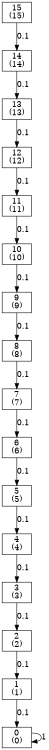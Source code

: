 digraph R {
size="8,5"
node [shape=box];
0 -> 0 [ label="1" ];
1 -> 0 [ label="0.1" ];
2 -> 1 [ label="0.1" ];
3 -> 2 [ label="0.1" ];
4 -> 3 [ label="0.1" ];
5 -> 4 [ label="0.1" ];
6 -> 5 [ label="0.1" ];
7 -> 6 [ label="0.1" ];
8 -> 7 [ label="0.1" ];
9 -> 8 [ label="0.1" ];
10 -> 9 [ label="0.1" ];
11 -> 10 [ label="0.1" ];
12 -> 11 [ label="0.1" ];
13 -> 12 [ label="0.1" ];
14 -> 13 [ label="0.1" ];
15 -> 14 [ label="0.1" ];
0 [label="0\n(0)"];
1 [label="1\n(1)"];
2 [label="2\n(2)"];
3 [label="3\n(3)"];
4 [label="4\n(4)"];
5 [label="5\n(5)"];
6 [label="6\n(6)"];
7 [label="7\n(7)"];
8 [label="8\n(8)"];
9 [label="9\n(9)"];
10 [label="10\n(10)"];
11 [label="11\n(11)"];
12 [label="12\n(12)"];
13 [label="13\n(13)"];
14 [label="14\n(14)"];
15 [label="15\n(15)"];
}

